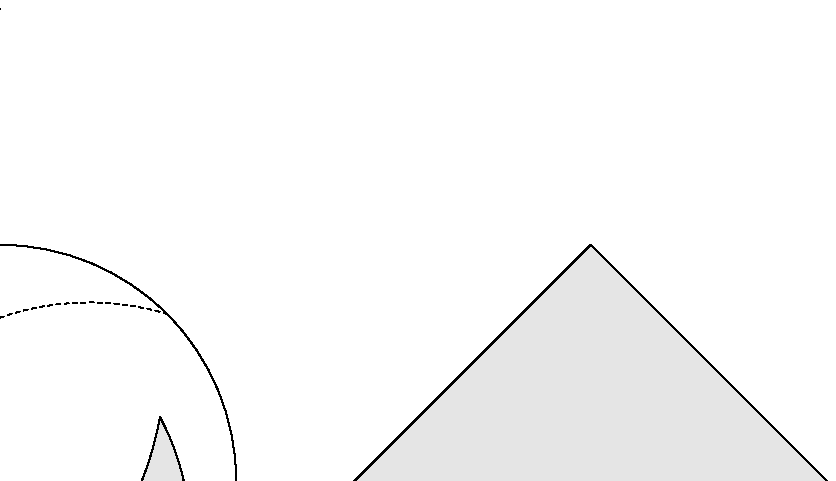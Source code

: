 verbatimtex
%&latex
\documentclass{article}
\begin{document}
\footnotesize
etex

vardef norm( expr x )=
sqrt( ((xpart x)**2)+((ypart x)**2) )
enddef;

vardef f( expr x )= ( (xpart x)/(1+norm(x)), (ypart x)/(1+norm(x)) )
enddef;
 
u:=3cm;
v := 0.3*u;

beginfig(1);

pair a[];

path c;

%c := fullcircle shifted (3,0);
c := (2.5,-1)--(3.5,0)--(2.5,1)--(1.5,0)--cycle;
fill c scaled u withcolor 0.9 white;
draw c scaled u; 

M := 100;
dx := 5.0/100;

for i=0 upto M:
a[i] := point (i*dx) of c;
a[i] := f( a[i] );
endfor;

path e;
e := (a[0]*u) for i=1 upto M: --(a[i]*u) endfor--cycle;
fill e withcolor 0.9 white;
draw e;

path d;

d := (0,-u)..(-0.6u,0){up}..(0,u);
d := d rotatedabout( (0,0), -45 );
draw d dashed evenly scaled 0.5;  

draw (-3u,-1u)--(0,2u) dashed evenly scaled 0.5;
draw fullcircle scaled 2u;



endfig;
end